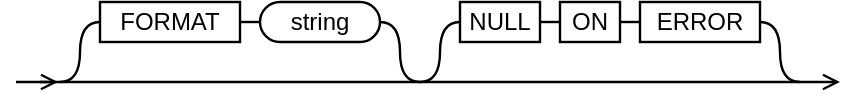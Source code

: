 <mxfile version="21.6.8" type="device">
  <diagram name="Page-1" id="QjFDpRNbUzlzLMFdxS1M">
    <mxGraphModel dx="989" dy="582" grid="1" gridSize="10" guides="1" tooltips="1" connect="1" arrows="1" fold="1" page="1" pageScale="1" pageWidth="827" pageHeight="1169" math="0" shadow="0">
      <root>
        <mxCell id="0" />
        <mxCell id="1" parent="0" />
        <mxCell id="21pwXV84BtVsFDL-WHwK-1" value="FORMAT" style="rounded=0;whiteSpace=wrap;html=1;shadow=0;comic=0;strokeOpacity=100;strokeColor=default;strokeWidth=1.2;" parent="1" vertex="1">
          <mxGeometry x="110" y="500" width="70" height="20" as="geometry" />
        </mxCell>
        <mxCell id="21pwXV84BtVsFDL-WHwK-2" value="&lt;font style=&quot;font-size: 12px;&quot;&gt;string&lt;/font&gt;" style="rounded=1;whiteSpace=wrap;html=1;arcSize=50;shadow=0;comic=0;strokeOpacity=100;strokeColor=default;strokeWidth=1.2;" parent="1" vertex="1">
          <mxGeometry x="190" y="500" width="60" height="20" as="geometry" />
        </mxCell>
        <mxCell id="21pwXV84BtVsFDL-WHwK-3" value="NULL" style="rounded=0;whiteSpace=wrap;html=1;shadow=0;comic=0;strokeOpacity=100;strokeColor=default;strokeWidth=1.2;" parent="1" vertex="1">
          <mxGeometry x="290" y="500" width="40" height="20" as="geometry" />
        </mxCell>
        <mxCell id="21pwXV84BtVsFDL-WHwK-4" value="ON" style="rounded=0;whiteSpace=wrap;html=1;shadow=0;comic=0;strokeOpacity=100;strokeColor=default;strokeWidth=1.2;" parent="1" vertex="1">
          <mxGeometry x="340" y="500" width="30" height="20" as="geometry" />
        </mxCell>
        <mxCell id="21pwXV84BtVsFDL-WHwK-5" value="ERROR" style="rounded=0;whiteSpace=wrap;html=1;shadow=0;comic=0;strokeOpacity=100;strokeColor=default;strokeWidth=1.2;" parent="1" vertex="1">
          <mxGeometry x="380" y="500" width="60" height="20" as="geometry" />
        </mxCell>
        <mxCell id="21pwXV84BtVsFDL-WHwK-6" value="" style="endArrow=none;html=1;exitX=1;exitY=0.5;exitDx=0;exitDy=0;entryX=0;entryY=0.5;entryDx=0;entryDy=0;strokeOpacity=100;shadow=0;strokeColor=default;strokeWidth=1.2;" parent="1" source="21pwXV84BtVsFDL-WHwK-1" target="21pwXV84BtVsFDL-WHwK-2" edge="1">
          <mxGeometry width="50" height="50" relative="1" as="geometry">
            <mxPoint x="214" y="440" as="sourcePoint" />
            <mxPoint x="264" y="390" as="targetPoint" />
          </mxGeometry>
        </mxCell>
        <mxCell id="21pwXV84BtVsFDL-WHwK-7" value="" style="endArrow=open;html=1;endFill=0;strokeOpacity=100;shadow=0;strokeColor=default;strokeWidth=1.2;" parent="1" edge="1">
          <mxGeometry width="50" height="50" relative="1" as="geometry">
            <mxPoint x="80" y="540" as="sourcePoint" />
            <mxPoint x="480" y="540" as="targetPoint" />
          </mxGeometry>
        </mxCell>
        <mxCell id="21pwXV84BtVsFDL-WHwK-8" value="" style="edgeStyle=elbowEdgeStyle;elbow=horizontal;endArrow=none;html=1;endSize=8;startSize=8;endFill=0;entryX=0;entryY=0.5;entryDx=0;entryDy=0;curved=1;strokeOpacity=100;shadow=0;strokeColor=default;strokeWidth=1.2;" parent="1" target="21pwXV84BtVsFDL-WHwK-3" edge="1">
          <mxGeometry width="50" height="50" relative="1" as="geometry">
            <mxPoint x="270" y="540" as="sourcePoint" />
            <mxPoint x="288" y="510" as="targetPoint" />
            <Array as="points">
              <mxPoint x="280" y="530" />
            </Array>
          </mxGeometry>
        </mxCell>
        <mxCell id="21pwXV84BtVsFDL-WHwK-9" value="" style="endArrow=none;html=1;exitX=1;exitY=0.5;exitDx=0;exitDy=0;entryX=0;entryY=0.5;entryDx=0;entryDy=0;strokeOpacity=100;shadow=0;strokeColor=default;strokeWidth=1.2;" parent="1" source="21pwXV84BtVsFDL-WHwK-3" target="21pwXV84BtVsFDL-WHwK-4" edge="1">
          <mxGeometry width="50" height="50" relative="1" as="geometry">
            <mxPoint x="208" y="530" as="sourcePoint" />
            <mxPoint x="258" y="480" as="targetPoint" />
          </mxGeometry>
        </mxCell>
        <mxCell id="21pwXV84BtVsFDL-WHwK-10" value="" style="endArrow=none;html=1;exitX=1;exitY=0.5;exitDx=0;exitDy=0;entryX=0;entryY=0.5;entryDx=0;entryDy=0;strokeOpacity=100;shadow=0;strokeColor=default;strokeWidth=1.2;" parent="1" source="21pwXV84BtVsFDL-WHwK-4" target="21pwXV84BtVsFDL-WHwK-5" edge="1">
          <mxGeometry width="50" height="50" relative="1" as="geometry">
            <mxPoint x="208" y="530" as="sourcePoint" />
            <mxPoint x="258" y="480" as="targetPoint" />
          </mxGeometry>
        </mxCell>
        <mxCell id="21pwXV84BtVsFDL-WHwK-12" value="" style="endArrow=open;html=1;endFill=0;sourcePerimeterSpacing=0;targetPerimeterSpacing=0;jumpSize=6;shadow=0;comic=0;entryX=0;entryY=0.5;entryDx=0;entryDy=0;strokeOpacity=100;strokeColor=default;strokeWidth=1.2;" parent="1" edge="1">
          <mxGeometry width="50" height="50" relative="1" as="geometry">
            <mxPoint x="68" y="540" as="sourcePoint" />
            <mxPoint x="89" y="540" as="targetPoint" />
          </mxGeometry>
        </mxCell>
        <mxCell id="pvuX36Qv3YyejVooDSa5-2" value="" style="edgeStyle=elbowEdgeStyle;elbow=horizontal;endArrow=none;html=1;endSize=8;startSize=8;endFill=0;entryX=0;entryY=0.5;entryDx=0;entryDy=0;curved=1;strokeOpacity=100;shadow=0;strokeColor=default;strokeWidth=1.2;" edge="1" parent="1">
          <mxGeometry width="50" height="50" relative="1" as="geometry">
            <mxPoint x="90" y="540" as="sourcePoint" />
            <mxPoint x="110" y="510" as="targetPoint" />
          </mxGeometry>
        </mxCell>
        <mxCell id="pvuX36Qv3YyejVooDSa5-3" value="" style="edgeStyle=elbowEdgeStyle;elbow=horizontal;endArrow=none;html=1;curved=1;endSize=8;startSize=8;endFill=0;entryX=1;entryY=0.5;entryDx=0;entryDy=0;strokeOpacity=100;shadow=0;strokeColor=default;strokeWidth=1.2;" edge="1" parent="1" target="21pwXV84BtVsFDL-WHwK-5">
          <mxGeometry width="50" height="50" relative="1" as="geometry">
            <mxPoint x="460" y="540" as="sourcePoint" />
            <mxPoint x="450" y="510" as="targetPoint" />
          </mxGeometry>
        </mxCell>
        <mxCell id="pvuX36Qv3YyejVooDSa5-4" value="" style="edgeStyle=elbowEdgeStyle;elbow=horizontal;endArrow=none;html=1;curved=1;endSize=8;startSize=8;endFill=0;strokeOpacity=100;shadow=0;strokeColor=default;strokeWidth=1.2;entryX=1;entryY=0.5;entryDx=0;entryDy=0;" edge="1" parent="1" target="21pwXV84BtVsFDL-WHwK-2">
          <mxGeometry width="50" height="50" relative="1" as="geometry">
            <mxPoint x="270" y="540" as="sourcePoint" />
            <mxPoint x="270" y="510" as="targetPoint" />
          </mxGeometry>
        </mxCell>
      </root>
    </mxGraphModel>
  </diagram>
</mxfile>
